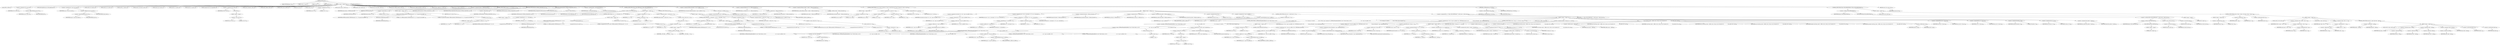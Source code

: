 digraph "gtTileContig" {  
"47212" [label = <(METHOD,gtTileContig)<SUB>711</SUB>> ]
"47213" [label = <(PARAM,TIFFRGBAImage *img)<SUB>711</SUB>> ]
"47214" [label = <(PARAM,uint32_t *raster)<SUB>711</SUB>> ]
"47215" [label = <(PARAM,uint32_t w)<SUB>711</SUB>> ]
"47216" [label = <(PARAM,uint32_t h)<SUB>712</SUB>> ]
"47217" [label = <(BLOCK,&lt;empty&gt;,&lt;empty&gt;)<SUB>713</SUB>> ]
"47218" [label = <(LOCAL,TIFF* tif: TIFF)<SUB>714</SUB>> ]
"47219" [label = <(&lt;operator&gt;.assignment,*tif = img-&gt;tif)<SUB>714</SUB>> ]
"47220" [label = <(IDENTIFIER,tif,*tif = img-&gt;tif)<SUB>714</SUB>> ]
"47221" [label = <(&lt;operator&gt;.indirectFieldAccess,img-&gt;tif)<SUB>714</SUB>> ]
"47222" [label = <(IDENTIFIER,img,*tif = img-&gt;tif)<SUB>714</SUB>> ]
"47223" [label = <(FIELD_IDENTIFIER,tif,tif)<SUB>714</SUB>> ]
"47224" [label = <(LOCAL,tileContigRoutine put: tileContigRoutine)<SUB>715</SUB>> ]
"47225" [label = <(&lt;operator&gt;.assignment,put = img-&gt;put.contig)<SUB>715</SUB>> ]
"47226" [label = <(IDENTIFIER,put,put = img-&gt;put.contig)<SUB>715</SUB>> ]
"47227" [label = <(&lt;operator&gt;.fieldAccess,img-&gt;put.contig)<SUB>715</SUB>> ]
"47228" [label = <(&lt;operator&gt;.indirectFieldAccess,img-&gt;put)<SUB>715</SUB>> ]
"47229" [label = <(IDENTIFIER,img,put = img-&gt;put.contig)<SUB>715</SUB>> ]
"47230" [label = <(FIELD_IDENTIFIER,put,put)<SUB>715</SUB>> ]
"47231" [label = <(FIELD_IDENTIFIER,contig,contig)<SUB>715</SUB>> ]
"47232" [label = <(LOCAL,uint32_t col: uint32_t)<SUB>716</SUB>> ]
"47233" [label = <(LOCAL,uint32_t row: uint32_t)<SUB>716</SUB>> ]
"47234" [label = <(LOCAL,uint32_t y: uint32_t)<SUB>716</SUB>> ]
"47235" [label = <(LOCAL,uint32_t rowstoread: uint32_t)<SUB>716</SUB>> ]
"47236" [label = <(LOCAL,tmsize_t pos: tmsize_t)<SUB>717</SUB>> ]
"47237" [label = <(LOCAL,uint32_t tw: uint32_t)<SUB>718</SUB>> ]
"47238" [label = <(LOCAL,uint32_t th: uint32_t)<SUB>718</SUB>> ]
"47239" [label = <(LOCAL,unsigned char* buf: unsignedchar)<SUB>719</SUB>> ]
"47240" [label = <(&lt;operator&gt;.assignment,*buf = NULL)<SUB>719</SUB>> ]
"47241" [label = <(IDENTIFIER,buf,*buf = NULL)<SUB>719</SUB>> ]
"47242" [label = <(NULL,NULL)<SUB>719</SUB>> ]
"47243" [label = <(BLOCK,&lt;empty&gt;,&lt;empty&gt;)> ]
"47244" [label = <(&lt;operator&gt;.cast,(void *)0)<SUB>719</SUB>> ]
"47245" [label = <(UNKNOWN,void *,void *)<SUB>719</SUB>> ]
"47246" [label = <(LITERAL,0,(void *)0)<SUB>719</SUB>> ]
"47247" [label = <(LOCAL,int32_t fromskew: int32_t)<SUB>720</SUB>> ]
"47248" [label = <(LOCAL,int32_t toskew: int32_t)<SUB>720</SUB>> ]
"47249" [label = <(LOCAL,uint32_t nrow: uint32_t)<SUB>721</SUB>> ]
"47250" [label = <(LOCAL,int ret: int)<SUB>722</SUB>> ]
"47251" [label = <(LOCAL,int flip: int)<SUB>722</SUB>> ]
"47252" [label = <(&lt;operator&gt;.assignment,ret = 1)<SUB>722</SUB>> ]
"47253" [label = <(IDENTIFIER,ret,ret = 1)<SUB>722</SUB>> ]
"47254" [label = <(LITERAL,1,ret = 1)<SUB>722</SUB>> ]
"47255" [label = <(LOCAL,uint32_t this_tw: uint32_t)<SUB>723</SUB>> ]
"47256" [label = <(LOCAL,uint32_t tocol: uint32_t)<SUB>723</SUB>> ]
"47257" [label = <(LOCAL,int32_t this_toskew: int32_t)<SUB>724</SUB>> ]
"47258" [label = <(LOCAL,int32_t leftmost_toskew: int32_t)<SUB>724</SUB>> ]
"47259" [label = <(LOCAL,int32_t leftmost_fromskew: int32_t)<SUB>725</SUB>> ]
"47260" [label = <(LOCAL,uint32_t leftmost_tw: uint32_t)<SUB>726</SUB>> ]
"47261" [label = <(LOCAL,tmsize_t bufsize: tmsize_t)<SUB>727</SUB>> ]
"47262" [label = <(&lt;operator&gt;.assignment,bufsize = TIFFTileSize(tif))<SUB>729</SUB>> ]
"47263" [label = <(IDENTIFIER,bufsize,bufsize = TIFFTileSize(tif))<SUB>729</SUB>> ]
"47264" [label = <(TIFFTileSize,TIFFTileSize(tif))<SUB>729</SUB>> ]
"47265" [label = <(IDENTIFIER,tif,TIFFTileSize(tif))<SUB>729</SUB>> ]
"47266" [label = <(CONTROL_STRUCTURE,if (bufsize == 0),if (bufsize == 0))<SUB>730</SUB>> ]
"47267" [label = <(&lt;operator&gt;.equals,bufsize == 0)<SUB>730</SUB>> ]
"47268" [label = <(IDENTIFIER,bufsize,bufsize == 0)<SUB>730</SUB>> ]
"47269" [label = <(LITERAL,0,bufsize == 0)<SUB>730</SUB>> ]
"47270" [label = <(BLOCK,&lt;empty&gt;,&lt;empty&gt;)<SUB>731</SUB>> ]
"47271" [label = <(TIFFErrorExtR,TIFFErrorExtR(tif, TIFFFileName(tif), &quot;%s&quot;, &quot;No space for tile buffer&quot;))<SUB>732</SUB>> ]
"47272" [label = <(IDENTIFIER,tif,TIFFErrorExtR(tif, TIFFFileName(tif), &quot;%s&quot;, &quot;No space for tile buffer&quot;))<SUB>732</SUB>> ]
"47273" [label = <(TIFFFileName,TIFFFileName(tif))<SUB>732</SUB>> ]
"47274" [label = <(IDENTIFIER,tif,TIFFFileName(tif))<SUB>732</SUB>> ]
"47275" [label = <(LITERAL,&quot;%s&quot;,TIFFErrorExtR(tif, TIFFFileName(tif), &quot;%s&quot;, &quot;No space for tile buffer&quot;))<SUB>732</SUB>> ]
"47276" [label = <(LITERAL,&quot;No space for tile buffer&quot;,TIFFErrorExtR(tif, TIFFFileName(tif), &quot;%s&quot;, &quot;No space for tile buffer&quot;))<SUB>732</SUB>> ]
"47277" [label = <(RETURN,return (0);,return (0);)<SUB>733</SUB>> ]
"47278" [label = <(LITERAL,0,return (0);)<SUB>733</SUB>> ]
"47279" [label = <(TIFFGetField,TIFFGetField(tif, TIFFTAG_TILEWIDTH, &amp;tw))<SUB>736</SUB>> ]
"47280" [label = <(IDENTIFIER,tif,TIFFGetField(tif, TIFFTAG_TILEWIDTH, &amp;tw))<SUB>736</SUB>> ]
"47281" [label = <(IDENTIFIER,TIFFTAG_TILEWIDTH,TIFFGetField(tif, TIFFTAG_TILEWIDTH, &amp;tw))<SUB>736</SUB>> ]
"47282" [label = <(&lt;operator&gt;.addressOf,&amp;tw)<SUB>736</SUB>> ]
"47283" [label = <(IDENTIFIER,tw,TIFFGetField(tif, TIFFTAG_TILEWIDTH, &amp;tw))<SUB>736</SUB>> ]
"47284" [label = <(TIFFGetField,TIFFGetField(tif, TIFFTAG_TILELENGTH, &amp;th))<SUB>737</SUB>> ]
"47285" [label = <(IDENTIFIER,tif,TIFFGetField(tif, TIFFTAG_TILELENGTH, &amp;th))<SUB>737</SUB>> ]
"47286" [label = <(IDENTIFIER,TIFFTAG_TILELENGTH,TIFFGetField(tif, TIFFTAG_TILELENGTH, &amp;th))<SUB>737</SUB>> ]
"47287" [label = <(&lt;operator&gt;.addressOf,&amp;th)<SUB>737</SUB>> ]
"47288" [label = <(IDENTIFIER,th,TIFFGetField(tif, TIFFTAG_TILELENGTH, &amp;th))<SUB>737</SUB>> ]
"47289" [label = <(&lt;operator&gt;.assignment,flip = setorientation(img))<SUB>739</SUB>> ]
"47290" [label = <(IDENTIFIER,flip,flip = setorientation(img))<SUB>739</SUB>> ]
"47291" [label = <(setorientation,setorientation(img))<SUB>739</SUB>> ]
"47292" [label = <(IDENTIFIER,img,setorientation(img))<SUB>739</SUB>> ]
"47293" [label = <(CONTROL_STRUCTURE,if (flip &amp; FLIP_VERTICALLY),if (flip &amp; FLIP_VERTICALLY))<SUB>740</SUB>> ]
"47294" [label = <(&lt;operator&gt;.and,flip &amp; FLIP_VERTICALLY)<SUB>740</SUB>> ]
"47295" [label = <(IDENTIFIER,flip,flip &amp; FLIP_VERTICALLY)<SUB>740</SUB>> ]
"47296" [label = <(FLIP_VERTICALLY,FLIP_VERTICALLY)<SUB>740</SUB>> ]
"47297" [label = <(BLOCK,&lt;empty&gt;,&lt;empty&gt;)> ]
"47298" [label = <(LITERAL,0x01,&lt;empty&gt;)<SUB>740</SUB>> ]
"47299" [label = <(BLOCK,&lt;empty&gt;,&lt;empty&gt;)<SUB>741</SUB>> ]
"47300" [label = <(CONTROL_STRUCTURE,if ((tw + w) &gt; INT_MAX),if ((tw + w) &gt; INT_MAX))<SUB>742</SUB>> ]
"47301" [label = <(&lt;operator&gt;.greaterThan,(tw + w) &gt; INT_MAX)<SUB>742</SUB>> ]
"47302" [label = <(&lt;operator&gt;.addition,tw + w)<SUB>742</SUB>> ]
"47303" [label = <(IDENTIFIER,tw,tw + w)<SUB>742</SUB>> ]
"47304" [label = <(IDENTIFIER,w,tw + w)<SUB>742</SUB>> ]
"47305" [label = <(IDENTIFIER,__INT_MAX__,(tw + w) &gt; INT_MAX)<SUB>742</SUB>> ]
"47306" [label = <(BLOCK,&lt;empty&gt;,&lt;empty&gt;)<SUB>743</SUB>> ]
"47307" [label = <(TIFFErrorExtR,TIFFErrorExtR(tif, TIFFFileName(tif), &quot;%s&quot;,\012                          &quot;unsupported tile size (too wide)&quot;))<SUB>744</SUB>> ]
"47308" [label = <(IDENTIFIER,tif,TIFFErrorExtR(tif, TIFFFileName(tif), &quot;%s&quot;,\012                          &quot;unsupported tile size (too wide)&quot;))<SUB>744</SUB>> ]
"47309" [label = <(TIFFFileName,TIFFFileName(tif))<SUB>744</SUB>> ]
"47310" [label = <(IDENTIFIER,tif,TIFFFileName(tif))<SUB>744</SUB>> ]
"47311" [label = <(LITERAL,&quot;%s&quot;,TIFFErrorExtR(tif, TIFFFileName(tif), &quot;%s&quot;,\012                          &quot;unsupported tile size (too wide)&quot;))<SUB>744</SUB>> ]
"47312" [label = <(LITERAL,&quot;unsupported tile size (too wide)&quot;,TIFFErrorExtR(tif, TIFFFileName(tif), &quot;%s&quot;,\012                          &quot;unsupported tile size (too wide)&quot;))<SUB>745</SUB>> ]
"47313" [label = <(RETURN,return (0);,return (0);)<SUB>746</SUB>> ]
"47314" [label = <(LITERAL,0,return (0);)<SUB>746</SUB>> ]
"47315" [label = <(&lt;operator&gt;.assignment,y = h - 1)<SUB>748</SUB>> ]
"47316" [label = <(IDENTIFIER,y,y = h - 1)<SUB>748</SUB>> ]
"47317" [label = <(&lt;operator&gt;.subtraction,h - 1)<SUB>748</SUB>> ]
"47318" [label = <(IDENTIFIER,h,h - 1)<SUB>748</SUB>> ]
"47319" [label = <(LITERAL,1,h - 1)<SUB>748</SUB>> ]
"47320" [label = <(&lt;operator&gt;.assignment,toskew = -(int32_t)(tw + w))<SUB>749</SUB>> ]
"47321" [label = <(IDENTIFIER,toskew,toskew = -(int32_t)(tw + w))<SUB>749</SUB>> ]
"47322" [label = <(&lt;operator&gt;.minus,-(int32_t)(tw + w))<SUB>749</SUB>> ]
"47323" [label = <(int32_t,(int32_t)(tw + w))<SUB>749</SUB>> ]
"47324" [label = <(&lt;operator&gt;.addition,tw + w)<SUB>749</SUB>> ]
"47325" [label = <(IDENTIFIER,tw,tw + w)<SUB>749</SUB>> ]
"47326" [label = <(IDENTIFIER,w,tw + w)<SUB>749</SUB>> ]
"47327" [label = <(CONTROL_STRUCTURE,else,else)<SUB>752</SUB>> ]
"47328" [label = <(BLOCK,&lt;empty&gt;,&lt;empty&gt;)<SUB>752</SUB>> ]
"47329" [label = <(CONTROL_STRUCTURE,if (tw &gt; (INT_MAX + w)),if (tw &gt; (INT_MAX + w)))<SUB>753</SUB>> ]
"47330" [label = <(&lt;operator&gt;.greaterThan,tw &gt; (INT_MAX + w))<SUB>753</SUB>> ]
"47331" [label = <(IDENTIFIER,tw,tw &gt; (INT_MAX + w))<SUB>753</SUB>> ]
"47332" [label = <(INT_MAX,INT_MAX + w)<SUB>753</SUB>> ]
"47333" [label = <(BLOCK,&lt;empty&gt;,&lt;empty&gt;)> ]
"47334" [label = <(&lt;operator&gt;.addition,__INT_MAX__ + w)<SUB>753</SUB>> ]
"47335" [label = <(IDENTIFIER,__INT_MAX__,__INT_MAX__ + w)<SUB>753</SUB>> ]
"47336" [label = <(IDENTIFIER,w,__INT_MAX__ + w)<SUB>753</SUB>> ]
"47337" [label = <(BLOCK,&lt;empty&gt;,&lt;empty&gt;)<SUB>754</SUB>> ]
"47338" [label = <(TIFFErrorExtR,TIFFErrorExtR(tif, TIFFFileName(tif), &quot;%s&quot;,\012                          &quot;unsupported tile size (too wide)&quot;))<SUB>755</SUB>> ]
"47339" [label = <(IDENTIFIER,tif,TIFFErrorExtR(tif, TIFFFileName(tif), &quot;%s&quot;,\012                          &quot;unsupported tile size (too wide)&quot;))<SUB>755</SUB>> ]
"47340" [label = <(TIFFFileName,TIFFFileName(tif))<SUB>755</SUB>> ]
"47341" [label = <(IDENTIFIER,tif,TIFFFileName(tif))<SUB>755</SUB>> ]
"47342" [label = <(LITERAL,&quot;%s&quot;,TIFFErrorExtR(tif, TIFFFileName(tif), &quot;%s&quot;,\012                          &quot;unsupported tile size (too wide)&quot;))<SUB>755</SUB>> ]
"47343" [label = <(LITERAL,&quot;unsupported tile size (too wide)&quot;,TIFFErrorExtR(tif, TIFFFileName(tif), &quot;%s&quot;,\012                          &quot;unsupported tile size (too wide)&quot;))<SUB>756</SUB>> ]
"47344" [label = <(RETURN,return (0);,return (0);)<SUB>757</SUB>> ]
"47345" [label = <(LITERAL,0,return (0);)<SUB>757</SUB>> ]
"47346" [label = <(&lt;operator&gt;.assignment,y = 0)<SUB>759</SUB>> ]
"47347" [label = <(IDENTIFIER,y,y = 0)<SUB>759</SUB>> ]
"47348" [label = <(LITERAL,0,y = 0)<SUB>759</SUB>> ]
"47349" [label = <(&lt;operator&gt;.assignment,toskew = -(int32_t)(tw - w))<SUB>760</SUB>> ]
"47350" [label = <(IDENTIFIER,toskew,toskew = -(int32_t)(tw - w))<SUB>760</SUB>> ]
"47351" [label = <(&lt;operator&gt;.minus,-(int32_t)(tw - w))<SUB>760</SUB>> ]
"47352" [label = <(int32_t,(int32_t)(tw - w))<SUB>760</SUB>> ]
"47353" [label = <(&lt;operator&gt;.subtraction,tw - w)<SUB>760</SUB>> ]
"47354" [label = <(IDENTIFIER,tw,tw - w)<SUB>760</SUB>> ]
"47355" [label = <(IDENTIFIER,w,tw - w)<SUB>760</SUB>> ]
"47356" [label = <(&lt;operator&gt;.assignment,leftmost_fromskew = img-&gt;col_offset % tw)<SUB>766</SUB>> ]
"47357" [label = <(IDENTIFIER,leftmost_fromskew,leftmost_fromskew = img-&gt;col_offset % tw)<SUB>766</SUB>> ]
"47358" [label = <(&lt;operator&gt;.modulo,img-&gt;col_offset % tw)<SUB>766</SUB>> ]
"47359" [label = <(&lt;operator&gt;.indirectFieldAccess,img-&gt;col_offset)<SUB>766</SUB>> ]
"47360" [label = <(IDENTIFIER,img,img-&gt;col_offset % tw)<SUB>766</SUB>> ]
"47361" [label = <(FIELD_IDENTIFIER,col_offset,col_offset)<SUB>766</SUB>> ]
"47362" [label = <(IDENTIFIER,tw,img-&gt;col_offset % tw)<SUB>766</SUB>> ]
"47363" [label = <(&lt;operator&gt;.assignment,leftmost_tw = tw - leftmost_fromskew)<SUB>767</SUB>> ]
"47364" [label = <(IDENTIFIER,leftmost_tw,leftmost_tw = tw - leftmost_fromskew)<SUB>767</SUB>> ]
"47365" [label = <(&lt;operator&gt;.subtraction,tw - leftmost_fromskew)<SUB>767</SUB>> ]
"47366" [label = <(IDENTIFIER,tw,tw - leftmost_fromskew)<SUB>767</SUB>> ]
"47367" [label = <(IDENTIFIER,leftmost_fromskew,tw - leftmost_fromskew)<SUB>767</SUB>> ]
"47368" [label = <(&lt;operator&gt;.assignment,leftmost_toskew = toskew + leftmost_fromskew)<SUB>768</SUB>> ]
"47369" [label = <(IDENTIFIER,leftmost_toskew,leftmost_toskew = toskew + leftmost_fromskew)<SUB>768</SUB>> ]
"47370" [label = <(&lt;operator&gt;.addition,toskew + leftmost_fromskew)<SUB>768</SUB>> ]
"47371" [label = <(IDENTIFIER,toskew,toskew + leftmost_fromskew)<SUB>768</SUB>> ]
"47372" [label = <(IDENTIFIER,leftmost_fromskew,toskew + leftmost_fromskew)<SUB>768</SUB>> ]
"47373" [label = <(CONTROL_STRUCTURE,for (row = 0;ret != 0 &amp;&amp; row &lt; h;row += nrow),for (row = 0;ret != 0 &amp;&amp; row &lt; h;row += nrow))<SUB>769</SUB>> ]
"47374" [label = <(BLOCK,&lt;empty&gt;,&lt;empty&gt;)<SUB>769</SUB>> ]
"47375" [label = <(&lt;operator&gt;.assignment,row = 0)<SUB>769</SUB>> ]
"47376" [label = <(IDENTIFIER,row,row = 0)<SUB>769</SUB>> ]
"47377" [label = <(LITERAL,0,row = 0)<SUB>769</SUB>> ]
"47378" [label = <(&lt;operator&gt;.logicalAnd,ret != 0 &amp;&amp; row &lt; h)<SUB>769</SUB>> ]
"47379" [label = <(&lt;operator&gt;.notEquals,ret != 0)<SUB>769</SUB>> ]
"47380" [label = <(IDENTIFIER,ret,ret != 0)<SUB>769</SUB>> ]
"47381" [label = <(LITERAL,0,ret != 0)<SUB>769</SUB>> ]
"47382" [label = <(&lt;operator&gt;.lessThan,row &lt; h)<SUB>769</SUB>> ]
"47383" [label = <(IDENTIFIER,row,row &lt; h)<SUB>769</SUB>> ]
"47384" [label = <(IDENTIFIER,h,row &lt; h)<SUB>769</SUB>> ]
"47385" [label = <(&lt;operator&gt;.assignmentPlus,row += nrow)<SUB>769</SUB>> ]
"47386" [label = <(IDENTIFIER,row,row += nrow)<SUB>769</SUB>> ]
"47387" [label = <(IDENTIFIER,nrow,row += nrow)<SUB>769</SUB>> ]
"47388" [label = <(BLOCK,&lt;empty&gt;,&lt;empty&gt;)<SUB>770</SUB>> ]
"47389" [label = <(&lt;operator&gt;.assignment,rowstoread = th - (row + img-&gt;row_offset) % th)<SUB>771</SUB>> ]
"47390" [label = <(IDENTIFIER,rowstoread,rowstoread = th - (row + img-&gt;row_offset) % th)<SUB>771</SUB>> ]
"47391" [label = <(&lt;operator&gt;.subtraction,th - (row + img-&gt;row_offset) % th)<SUB>771</SUB>> ]
"47392" [label = <(IDENTIFIER,th,th - (row + img-&gt;row_offset) % th)<SUB>771</SUB>> ]
"47393" [label = <(&lt;operator&gt;.modulo,(row + img-&gt;row_offset) % th)<SUB>771</SUB>> ]
"47394" [label = <(&lt;operator&gt;.addition,row + img-&gt;row_offset)<SUB>771</SUB>> ]
"47395" [label = <(IDENTIFIER,row,row + img-&gt;row_offset)<SUB>771</SUB>> ]
"47396" [label = <(&lt;operator&gt;.indirectFieldAccess,img-&gt;row_offset)<SUB>771</SUB>> ]
"47397" [label = <(IDENTIFIER,img,row + img-&gt;row_offset)<SUB>771</SUB>> ]
"47398" [label = <(FIELD_IDENTIFIER,row_offset,row_offset)<SUB>771</SUB>> ]
"47399" [label = <(IDENTIFIER,th,(row + img-&gt;row_offset) % th)<SUB>771</SUB>> ]
"47400" [label = <(&lt;operator&gt;.assignment,nrow = (row + rowstoread &gt; h ? h - row : rowstoread))<SUB>772</SUB>> ]
"47401" [label = <(IDENTIFIER,nrow,nrow = (row + rowstoread &gt; h ? h - row : rowstoread))<SUB>772</SUB>> ]
"47402" [label = <(&lt;operator&gt;.conditional,row + rowstoread &gt; h ? h - row : rowstoread)<SUB>772</SUB>> ]
"47403" [label = <(&lt;operator&gt;.greaterThan,row + rowstoread &gt; h)<SUB>772</SUB>> ]
"47404" [label = <(&lt;operator&gt;.addition,row + rowstoread)<SUB>772</SUB>> ]
"47405" [label = <(IDENTIFIER,row,row + rowstoread)<SUB>772</SUB>> ]
"47406" [label = <(IDENTIFIER,rowstoread,row + rowstoread)<SUB>772</SUB>> ]
"47407" [label = <(IDENTIFIER,h,row + rowstoread &gt; h)<SUB>772</SUB>> ]
"47408" [label = <(&lt;operator&gt;.subtraction,h - row)<SUB>772</SUB>> ]
"47409" [label = <(IDENTIFIER,h,h - row)<SUB>772</SUB>> ]
"47410" [label = <(IDENTIFIER,row,h - row)<SUB>772</SUB>> ]
"47411" [label = <(IDENTIFIER,rowstoread,row + rowstoread &gt; h ? h - row : rowstoread)<SUB>772</SUB>> ]
"47412" [label = <(&lt;operator&gt;.assignment,fromskew = leftmost_fromskew)<SUB>773</SUB>> ]
"47413" [label = <(IDENTIFIER,fromskew,fromskew = leftmost_fromskew)<SUB>773</SUB>> ]
"47414" [label = <(IDENTIFIER,leftmost_fromskew,fromskew = leftmost_fromskew)<SUB>773</SUB>> ]
"47415" [label = <(&lt;operator&gt;.assignment,this_tw = leftmost_tw)<SUB>774</SUB>> ]
"47416" [label = <(IDENTIFIER,this_tw,this_tw = leftmost_tw)<SUB>774</SUB>> ]
"47417" [label = <(IDENTIFIER,leftmost_tw,this_tw = leftmost_tw)<SUB>774</SUB>> ]
"47418" [label = <(&lt;operator&gt;.assignment,this_toskew = leftmost_toskew)<SUB>775</SUB>> ]
"47419" [label = <(IDENTIFIER,this_toskew,this_toskew = leftmost_toskew)<SUB>775</SUB>> ]
"47420" [label = <(IDENTIFIER,leftmost_toskew,this_toskew = leftmost_toskew)<SUB>775</SUB>> ]
"47421" [label = <(&lt;operator&gt;.assignment,tocol = 0)<SUB>776</SUB>> ]
"47422" [label = <(IDENTIFIER,tocol,tocol = 0)<SUB>776</SUB>> ]
"47423" [label = <(LITERAL,0,tocol = 0)<SUB>776</SUB>> ]
"47424" [label = <(&lt;operator&gt;.assignment,col = img-&gt;col_offset)<SUB>777</SUB>> ]
"47425" [label = <(IDENTIFIER,col,col = img-&gt;col_offset)<SUB>777</SUB>> ]
"47426" [label = <(&lt;operator&gt;.indirectFieldAccess,img-&gt;col_offset)<SUB>777</SUB>> ]
"47427" [label = <(IDENTIFIER,img,col = img-&gt;col_offset)<SUB>777</SUB>> ]
"47428" [label = <(FIELD_IDENTIFIER,col_offset,col_offset)<SUB>777</SUB>> ]
"47429" [label = <(CONTROL_STRUCTURE,while (tocol &lt; w),while (tocol &lt; w))<SUB>778</SUB>> ]
"47430" [label = <(&lt;operator&gt;.lessThan,tocol &lt; w)<SUB>778</SUB>> ]
"47431" [label = <(IDENTIFIER,tocol,tocol &lt; w)<SUB>778</SUB>> ]
"47432" [label = <(IDENTIFIER,w,tocol &lt; w)<SUB>778</SUB>> ]
"47433" [label = <(BLOCK,&lt;empty&gt;,&lt;empty&gt;)<SUB>779</SUB>> ]
"47434" [label = <(CONTROL_STRUCTURE,if (_TIFFReadTileAndAllocBuffer(tif, (void **)&amp;buf, bufsize, col,\012                                            row + img-&gt;row_offset, 0,\012                                            0) == (tmsize_t)(-1) &amp;&amp;\012                (buf == NULL || img-&gt;stoponerr)),if (_TIFFReadTileAndAllocBuffer(tif, (void **)&amp;buf, bufsize, col,\012                                            row + img-&gt;row_offset, 0,\012                                            0) == (tmsize_t)(-1) &amp;&amp;\012                (buf == NULL || img-&gt;stoponerr)))<SUB>780</SUB>> ]
"47435" [label = <(&lt;operator&gt;.logicalAnd,_TIFFReadTileAndAllocBuffer(tif, (void **)&amp;buf, bufsize, col,\012                                            row + img-&gt;row_offset, 0,\012                                            0) == (tmsize_t)(-1) &amp;&amp;\012                (buf == NULL || img-&gt;stoponerr))<SUB>780</SUB>> ]
"47436" [label = <(&lt;operator&gt;.equals,_TIFFReadTileAndAllocBuffer(tif, (void **)&amp;buf, bufsize, col,\012                                            row + img-&gt;row_offset, 0,\012                                            0) == (tmsize_t)(-1))<SUB>780</SUB>> ]
"47437" [label = <(_TIFFReadTileAndAllocBuffer,_TIFFReadTileAndAllocBuffer(tif, (void **)&amp;buf, bufsize, col,\012                                            row + img-&gt;row_offset, 0,\012                                            0))<SUB>780</SUB>> ]
"47438" [label = <(IDENTIFIER,tif,_TIFFReadTileAndAllocBuffer(tif, (void **)&amp;buf, bufsize, col,\012                                            row + img-&gt;row_offset, 0,\012                                            0))<SUB>780</SUB>> ]
"47439" [label = <(&lt;operator&gt;.cast,(void **)&amp;buf)<SUB>780</SUB>> ]
"47440" [label = <(UNKNOWN,void **,void **)<SUB>780</SUB>> ]
"47441" [label = <(&lt;operator&gt;.addressOf,&amp;buf)<SUB>780</SUB>> ]
"47442" [label = <(IDENTIFIER,buf,(void **)&amp;buf)<SUB>780</SUB>> ]
"47443" [label = <(IDENTIFIER,bufsize,_TIFFReadTileAndAllocBuffer(tif, (void **)&amp;buf, bufsize, col,\012                                            row + img-&gt;row_offset, 0,\012                                            0))<SUB>780</SUB>> ]
"47444" [label = <(IDENTIFIER,col,_TIFFReadTileAndAllocBuffer(tif, (void **)&amp;buf, bufsize, col,\012                                            row + img-&gt;row_offset, 0,\012                                            0))<SUB>780</SUB>> ]
"47445" [label = <(&lt;operator&gt;.addition,row + img-&gt;row_offset)<SUB>781</SUB>> ]
"47446" [label = <(IDENTIFIER,row,row + img-&gt;row_offset)<SUB>781</SUB>> ]
"47447" [label = <(&lt;operator&gt;.indirectFieldAccess,img-&gt;row_offset)<SUB>781</SUB>> ]
"47448" [label = <(IDENTIFIER,img,row + img-&gt;row_offset)<SUB>781</SUB>> ]
"47449" [label = <(FIELD_IDENTIFIER,row_offset,row_offset)<SUB>781</SUB>> ]
"47450" [label = <(LITERAL,0,_TIFFReadTileAndAllocBuffer(tif, (void **)&amp;buf, bufsize, col,\012                                            row + img-&gt;row_offset, 0,\012                                            0))<SUB>781</SUB>> ]
"47451" [label = <(LITERAL,0,_TIFFReadTileAndAllocBuffer(tif, (void **)&amp;buf, bufsize, col,\012                                            row + img-&gt;row_offset, 0,\012                                            0))<SUB>782</SUB>> ]
"47452" [label = <(tmsize_t,(tmsize_t)(-1))<SUB>782</SUB>> ]
"47453" [label = <(&lt;operator&gt;.minus,-1)<SUB>782</SUB>> ]
"47454" [label = <(LITERAL,1,-1)<SUB>782</SUB>> ]
"47455" [label = <(&lt;operator&gt;.logicalOr,buf == NULL || img-&gt;stoponerr)<SUB>783</SUB>> ]
"47456" [label = <(&lt;operator&gt;.equals,buf == NULL)<SUB>783</SUB>> ]
"47457" [label = <(IDENTIFIER,buf,buf == NULL)<SUB>783</SUB>> ]
"47458" [label = <(NULL,NULL)<SUB>783</SUB>> ]
"47459" [label = <(BLOCK,&lt;empty&gt;,&lt;empty&gt;)> ]
"47460" [label = <(&lt;operator&gt;.cast,(void *)0)<SUB>783</SUB>> ]
"47461" [label = <(UNKNOWN,void *,void *)<SUB>783</SUB>> ]
"47462" [label = <(LITERAL,0,(void *)0)<SUB>783</SUB>> ]
"47463" [label = <(&lt;operator&gt;.indirectFieldAccess,img-&gt;stoponerr)<SUB>783</SUB>> ]
"47464" [label = <(IDENTIFIER,img,buf == NULL || img-&gt;stoponerr)<SUB>783</SUB>> ]
"47465" [label = <(FIELD_IDENTIFIER,stoponerr,stoponerr)<SUB>783</SUB>> ]
"47466" [label = <(BLOCK,&lt;empty&gt;,&lt;empty&gt;)<SUB>784</SUB>> ]
"47467" [label = <(&lt;operator&gt;.assignment,ret = 0)<SUB>785</SUB>> ]
"47468" [label = <(IDENTIFIER,ret,ret = 0)<SUB>785</SUB>> ]
"47469" [label = <(LITERAL,0,ret = 0)<SUB>785</SUB>> ]
"47470" [label = <(CONTROL_STRUCTURE,break;,break;)<SUB>786</SUB>> ]
"47471" [label = <(&lt;operator&gt;.assignment,pos = ((row + img-&gt;row_offset) % th) * TIFFTileRowSize(tif) +\012                  ((tmsize_t)fromskew * img-&gt;samplesperpixel))<SUB>788</SUB>> ]
"47472" [label = <(IDENTIFIER,pos,pos = ((row + img-&gt;row_offset) % th) * TIFFTileRowSize(tif) +\012                  ((tmsize_t)fromskew * img-&gt;samplesperpixel))<SUB>788</SUB>> ]
"47473" [label = <(&lt;operator&gt;.addition,((row + img-&gt;row_offset) % th) * TIFFTileRowSize(tif) +\012                  ((tmsize_t)fromskew * img-&gt;samplesperpixel))<SUB>788</SUB>> ]
"47474" [label = <(&lt;operator&gt;.multiplication,((row + img-&gt;row_offset) % th) * TIFFTileRowSize(tif))<SUB>788</SUB>> ]
"47475" [label = <(&lt;operator&gt;.modulo,(row + img-&gt;row_offset) % th)<SUB>788</SUB>> ]
"47476" [label = <(&lt;operator&gt;.addition,row + img-&gt;row_offset)<SUB>788</SUB>> ]
"47477" [label = <(IDENTIFIER,row,row + img-&gt;row_offset)<SUB>788</SUB>> ]
"47478" [label = <(&lt;operator&gt;.indirectFieldAccess,img-&gt;row_offset)<SUB>788</SUB>> ]
"47479" [label = <(IDENTIFIER,img,row + img-&gt;row_offset)<SUB>788</SUB>> ]
"47480" [label = <(FIELD_IDENTIFIER,row_offset,row_offset)<SUB>788</SUB>> ]
"47481" [label = <(IDENTIFIER,th,(row + img-&gt;row_offset) % th)<SUB>788</SUB>> ]
"47482" [label = <(TIFFTileRowSize,TIFFTileRowSize(tif))<SUB>788</SUB>> ]
"47483" [label = <(IDENTIFIER,tif,TIFFTileRowSize(tif))<SUB>788</SUB>> ]
"47484" [label = <(&lt;operator&gt;.multiplication,(tmsize_t)fromskew * img-&gt;samplesperpixel)<SUB>789</SUB>> ]
"47485" [label = <(&lt;operator&gt;.cast,(tmsize_t)fromskew)<SUB>789</SUB>> ]
"47486" [label = <(UNKNOWN,tmsize_t,tmsize_t)<SUB>789</SUB>> ]
"47487" [label = <(IDENTIFIER,fromskew,(tmsize_t)fromskew)<SUB>789</SUB>> ]
"47488" [label = <(&lt;operator&gt;.indirectFieldAccess,img-&gt;samplesperpixel)<SUB>789</SUB>> ]
"47489" [label = <(IDENTIFIER,img,(tmsize_t)fromskew * img-&gt;samplesperpixel)<SUB>789</SUB>> ]
"47490" [label = <(FIELD_IDENTIFIER,samplesperpixel,samplesperpixel)<SUB>789</SUB>> ]
"47491" [label = <(CONTROL_STRUCTURE,if (tocol + this_tw &gt; w),if (tocol + this_tw &gt; w))<SUB>790</SUB>> ]
"47492" [label = <(&lt;operator&gt;.greaterThan,tocol + this_tw &gt; w)<SUB>790</SUB>> ]
"47493" [label = <(&lt;operator&gt;.addition,tocol + this_tw)<SUB>790</SUB>> ]
"47494" [label = <(IDENTIFIER,tocol,tocol + this_tw)<SUB>790</SUB>> ]
"47495" [label = <(IDENTIFIER,this_tw,tocol + this_tw)<SUB>790</SUB>> ]
"47496" [label = <(IDENTIFIER,w,tocol + this_tw &gt; w)<SUB>790</SUB>> ]
"47497" [label = <(BLOCK,&lt;empty&gt;,&lt;empty&gt;)<SUB>791</SUB>> ]
"47498" [label = <(&lt;operator&gt;.assignment,fromskew = tw - (w - tocol))<SUB>795</SUB>> ]
"47499" [label = <(IDENTIFIER,fromskew,fromskew = tw - (w - tocol))<SUB>795</SUB>> ]
"47500" [label = <(&lt;operator&gt;.subtraction,tw - (w - tocol))<SUB>795</SUB>> ]
"47501" [label = <(IDENTIFIER,tw,tw - (w - tocol))<SUB>795</SUB>> ]
"47502" [label = <(&lt;operator&gt;.subtraction,w - tocol)<SUB>795</SUB>> ]
"47503" [label = <(IDENTIFIER,w,w - tocol)<SUB>795</SUB>> ]
"47504" [label = <(IDENTIFIER,tocol,w - tocol)<SUB>795</SUB>> ]
"47505" [label = <(&lt;operator&gt;.assignment,this_tw = tw - fromskew)<SUB>796</SUB>> ]
"47506" [label = <(IDENTIFIER,this_tw,this_tw = tw - fromskew)<SUB>796</SUB>> ]
"47507" [label = <(&lt;operator&gt;.subtraction,tw - fromskew)<SUB>796</SUB>> ]
"47508" [label = <(IDENTIFIER,tw,tw - fromskew)<SUB>796</SUB>> ]
"47509" [label = <(IDENTIFIER,fromskew,tw - fromskew)<SUB>796</SUB>> ]
"47510" [label = <(&lt;operator&gt;.assignment,this_toskew = toskew + fromskew)<SUB>797</SUB>> ]
"47511" [label = <(IDENTIFIER,this_toskew,this_toskew = toskew + fromskew)<SUB>797</SUB>> ]
"47512" [label = <(&lt;operator&gt;.addition,toskew + fromskew)<SUB>797</SUB>> ]
"47513" [label = <(IDENTIFIER,toskew,toskew + fromskew)<SUB>797</SUB>> ]
"47514" [label = <(IDENTIFIER,fromskew,toskew + fromskew)<SUB>797</SUB>> ]
"47515" [label = <(LOCAL,tmsize_t roffset: tmsize_t)<SUB>799</SUB>> ]
"47516" [label = <(&lt;operator&gt;.assignment,roffset = (tmsize_t)y * w + tocol)<SUB>799</SUB>> ]
"47517" [label = <(IDENTIFIER,roffset,roffset = (tmsize_t)y * w + tocol)<SUB>799</SUB>> ]
"47518" [label = <(&lt;operator&gt;.addition,(tmsize_t)y * w + tocol)<SUB>799</SUB>> ]
"47519" [label = <(&lt;operator&gt;.multiplication,(tmsize_t)y * w)<SUB>799</SUB>> ]
"47520" [label = <(&lt;operator&gt;.cast,(tmsize_t)y)<SUB>799</SUB>> ]
"47521" [label = <(UNKNOWN,tmsize_t,tmsize_t)<SUB>799</SUB>> ]
"47522" [label = <(IDENTIFIER,y,(tmsize_t)y)<SUB>799</SUB>> ]
"47523" [label = <(IDENTIFIER,w,(tmsize_t)y * w)<SUB>799</SUB>> ]
"47524" [label = <(IDENTIFIER,tocol,(tmsize_t)y * w + tocol)<SUB>799</SUB>> ]
"47525" [label = <(*put,(*put)(img, raster + roffset, tocol, y, this_tw, nrow, fromskew,\012                   this_toskew, buf + pos))<SUB>800</SUB>> ]
"47526" [label = <(&lt;operator&gt;.indirection,*put)<SUB>800</SUB>> ]
"47527" [label = <(IDENTIFIER,put,(*put)(img, raster + roffset, tocol, y, this_tw, nrow, fromskew,\012                   this_toskew, buf + pos))<SUB>800</SUB>> ]
"47528" [label = <(IDENTIFIER,img,(*put)(img, raster + roffset, tocol, y, this_tw, nrow, fromskew,\012                   this_toskew, buf + pos))<SUB>800</SUB>> ]
"47529" [label = <(&lt;operator&gt;.addition,raster + roffset)<SUB>800</SUB>> ]
"47530" [label = <(IDENTIFIER,raster,raster + roffset)<SUB>800</SUB>> ]
"47531" [label = <(IDENTIFIER,roffset,raster + roffset)<SUB>800</SUB>> ]
"47532" [label = <(IDENTIFIER,tocol,(*put)(img, raster + roffset, tocol, y, this_tw, nrow, fromskew,\012                   this_toskew, buf + pos))<SUB>800</SUB>> ]
"47533" [label = <(IDENTIFIER,y,(*put)(img, raster + roffset, tocol, y, this_tw, nrow, fromskew,\012                   this_toskew, buf + pos))<SUB>800</SUB>> ]
"47534" [label = <(IDENTIFIER,this_tw,(*put)(img, raster + roffset, tocol, y, this_tw, nrow, fromskew,\012                   this_toskew, buf + pos))<SUB>800</SUB>> ]
"47535" [label = <(IDENTIFIER,nrow,(*put)(img, raster + roffset, tocol, y, this_tw, nrow, fromskew,\012                   this_toskew, buf + pos))<SUB>800</SUB>> ]
"47536" [label = <(IDENTIFIER,fromskew,(*put)(img, raster + roffset, tocol, y, this_tw, nrow, fromskew,\012                   this_toskew, buf + pos))<SUB>800</SUB>> ]
"47537" [label = <(IDENTIFIER,this_toskew,(*put)(img, raster + roffset, tocol, y, this_tw, nrow, fromskew,\012                   this_toskew, buf + pos))<SUB>801</SUB>> ]
"47538" [label = <(&lt;operator&gt;.addition,buf + pos)<SUB>801</SUB>> ]
"47539" [label = <(IDENTIFIER,buf,buf + pos)<SUB>801</SUB>> ]
"47540" [label = <(IDENTIFIER,pos,buf + pos)<SUB>801</SUB>> ]
"47541" [label = <(&lt;operator&gt;.assignmentPlus,tocol += this_tw)<SUB>802</SUB>> ]
"47542" [label = <(IDENTIFIER,tocol,tocol += this_tw)<SUB>802</SUB>> ]
"47543" [label = <(IDENTIFIER,this_tw,tocol += this_tw)<SUB>802</SUB>> ]
"47544" [label = <(&lt;operator&gt;.assignmentPlus,col += this_tw)<SUB>803</SUB>> ]
"47545" [label = <(IDENTIFIER,col,col += this_tw)<SUB>803</SUB>> ]
"47546" [label = <(IDENTIFIER,this_tw,col += this_tw)<SUB>803</SUB>> ]
"47547" [label = <(&lt;operator&gt;.assignment,fromskew = 0)<SUB>808</SUB>> ]
"47548" [label = <(IDENTIFIER,fromskew,fromskew = 0)<SUB>808</SUB>> ]
"47549" [label = <(LITERAL,0,fromskew = 0)<SUB>808</SUB>> ]
"47550" [label = <(&lt;operator&gt;.assignment,this_tw = tw)<SUB>809</SUB>> ]
"47551" [label = <(IDENTIFIER,this_tw,this_tw = tw)<SUB>809</SUB>> ]
"47552" [label = <(IDENTIFIER,tw,this_tw = tw)<SUB>809</SUB>> ]
"47553" [label = <(&lt;operator&gt;.assignment,this_toskew = toskew)<SUB>810</SUB>> ]
"47554" [label = <(IDENTIFIER,this_toskew,this_toskew = toskew)<SUB>810</SUB>> ]
"47555" [label = <(IDENTIFIER,toskew,this_toskew = toskew)<SUB>810</SUB>> ]
"47556" [label = <(&lt;operator&gt;.assignmentPlus,y += ((flip &amp; FLIP_VERTICALLY) ? -(int32_t)nrow : (int32_t)nrow))<SUB>813</SUB>> ]
"47557" [label = <(IDENTIFIER,y,y += ((flip &amp; FLIP_VERTICALLY) ? -(int32_t)nrow : (int32_t)nrow))<SUB>813</SUB>> ]
"47558" [label = <(&lt;operator&gt;.conditional,(flip &amp; FLIP_VERTICALLY) ? -(int32_t)nrow : (int32_t)nrow)<SUB>813</SUB>> ]
"47559" [label = <(&lt;operator&gt;.and,flip &amp; FLIP_VERTICALLY)<SUB>813</SUB>> ]
"47560" [label = <(IDENTIFIER,flip,flip &amp; FLIP_VERTICALLY)<SUB>813</SUB>> ]
"47561" [label = <(FLIP_VERTICALLY,FLIP_VERTICALLY)<SUB>813</SUB>> ]
"47562" [label = <(BLOCK,&lt;empty&gt;,&lt;empty&gt;)> ]
"47563" [label = <(LITERAL,0x01,&lt;empty&gt;)<SUB>813</SUB>> ]
"47564" [label = <(&lt;operator&gt;.minus,-(int32_t)nrow)<SUB>813</SUB>> ]
"47565" [label = <(&lt;operator&gt;.cast,(int32_t)nrow)<SUB>813</SUB>> ]
"47566" [label = <(UNKNOWN,int32_t,int32_t)<SUB>813</SUB>> ]
"47567" [label = <(IDENTIFIER,nrow,(int32_t)nrow)<SUB>813</SUB>> ]
"47568" [label = <(&lt;operator&gt;.cast,(int32_t)nrow)<SUB>813</SUB>> ]
"47569" [label = <(UNKNOWN,int32_t,int32_t)<SUB>813</SUB>> ]
"47570" [label = <(IDENTIFIER,nrow,(int32_t)nrow)<SUB>813</SUB>> ]
"47571" [label = <(_TIFFfreeExt,_TIFFfreeExt(img-&gt;tif, buf))<SUB>815</SUB>> ]
"47572" [label = <(&lt;operator&gt;.indirectFieldAccess,img-&gt;tif)<SUB>815</SUB>> ]
"47573" [label = <(IDENTIFIER,img,_TIFFfreeExt(img-&gt;tif, buf))<SUB>815</SUB>> ]
"47574" [label = <(FIELD_IDENTIFIER,tif,tif)<SUB>815</SUB>> ]
"47575" [label = <(IDENTIFIER,buf,_TIFFfreeExt(img-&gt;tif, buf))<SUB>815</SUB>> ]
"47576" [label = <(CONTROL_STRUCTURE,if (flip &amp; FLIP_HORIZONTALLY),if (flip &amp; FLIP_HORIZONTALLY))<SUB>817</SUB>> ]
"47577" [label = <(&lt;operator&gt;.and,flip &amp; FLIP_HORIZONTALLY)<SUB>817</SUB>> ]
"47578" [label = <(IDENTIFIER,flip,flip &amp; FLIP_HORIZONTALLY)<SUB>817</SUB>> ]
"47579" [label = <(FLIP_HORIZONTALLY,FLIP_HORIZONTALLY)<SUB>817</SUB>> ]
"47580" [label = <(BLOCK,&lt;empty&gt;,&lt;empty&gt;)> ]
"47581" [label = <(LITERAL,0x02,&lt;empty&gt;)<SUB>817</SUB>> ]
"47582" [label = <(BLOCK,&lt;empty&gt;,&lt;empty&gt;)<SUB>818</SUB>> ]
"47583" [label = <(LOCAL,uint32_t line: uint32_t)<SUB>819</SUB>> ]
"47584" [label = <(CONTROL_STRUCTURE,for (line = 0;line &lt; h;line++),for (line = 0;line &lt; h;line++))<SUB>821</SUB>> ]
"47585" [label = <(BLOCK,&lt;empty&gt;,&lt;empty&gt;)<SUB>821</SUB>> ]
"47586" [label = <(&lt;operator&gt;.assignment,line = 0)<SUB>821</SUB>> ]
"47587" [label = <(IDENTIFIER,line,line = 0)<SUB>821</SUB>> ]
"47588" [label = <(LITERAL,0,line = 0)<SUB>821</SUB>> ]
"47589" [label = <(&lt;operator&gt;.lessThan,line &lt; h)<SUB>821</SUB>> ]
"47590" [label = <(IDENTIFIER,line,line &lt; h)<SUB>821</SUB>> ]
"47591" [label = <(IDENTIFIER,h,line &lt; h)<SUB>821</SUB>> ]
"47592" [label = <(&lt;operator&gt;.postIncrement,line++)<SUB>821</SUB>> ]
"47593" [label = <(IDENTIFIER,line,line++)<SUB>821</SUB>> ]
"47594" [label = <(BLOCK,&lt;empty&gt;,&lt;empty&gt;)<SUB>822</SUB>> ]
"47595" [label = <(LOCAL,uint32_t* left: uint32_t)<SUB>823</SUB>> ]
"47596" [label = <(&lt;operator&gt;.assignment,*left = raster + (line * w))<SUB>823</SUB>> ]
"47597" [label = <(IDENTIFIER,left,*left = raster + (line * w))<SUB>823</SUB>> ]
"47598" [label = <(&lt;operator&gt;.addition,raster + (line * w))<SUB>823</SUB>> ]
"47599" [label = <(IDENTIFIER,raster,raster + (line * w))<SUB>823</SUB>> ]
"47600" [label = <(&lt;operator&gt;.multiplication,line * w)<SUB>823</SUB>> ]
"47601" [label = <(IDENTIFIER,line,line * w)<SUB>823</SUB>> ]
"47602" [label = <(IDENTIFIER,w,line * w)<SUB>823</SUB>> ]
"47603" [label = <(LOCAL,uint32_t* right: uint32_t)<SUB>824</SUB>> ]
"47604" [label = <(&lt;operator&gt;.assignment,*right = left + w - 1)<SUB>824</SUB>> ]
"47605" [label = <(IDENTIFIER,right,*right = left + w - 1)<SUB>824</SUB>> ]
"47606" [label = <(&lt;operator&gt;.subtraction,left + w - 1)<SUB>824</SUB>> ]
"47607" [label = <(&lt;operator&gt;.addition,left + w)<SUB>824</SUB>> ]
"47608" [label = <(IDENTIFIER,left,left + w)<SUB>824</SUB>> ]
"47609" [label = <(IDENTIFIER,w,left + w)<SUB>824</SUB>> ]
"47610" [label = <(LITERAL,1,left + w - 1)<SUB>824</SUB>> ]
"47611" [label = <(CONTROL_STRUCTURE,while (left &lt; right),while (left &lt; right))<SUB>826</SUB>> ]
"47612" [label = <(&lt;operator&gt;.lessThan,left &lt; right)<SUB>826</SUB>> ]
"47613" [label = <(IDENTIFIER,left,left &lt; right)<SUB>826</SUB>> ]
"47614" [label = <(IDENTIFIER,right,left &lt; right)<SUB>826</SUB>> ]
"47615" [label = <(BLOCK,&lt;empty&gt;,&lt;empty&gt;)<SUB>827</SUB>> ]
"47616" [label = <(LOCAL,uint32_t temp: uint32_t)<SUB>828</SUB>> ]
"47617" [label = <(&lt;operator&gt;.assignment,temp = *left)<SUB>828</SUB>> ]
"47618" [label = <(IDENTIFIER,temp,temp = *left)<SUB>828</SUB>> ]
"47619" [label = <(&lt;operator&gt;.indirection,*left)<SUB>828</SUB>> ]
"47620" [label = <(IDENTIFIER,left,temp = *left)<SUB>828</SUB>> ]
"47621" [label = <(&lt;operator&gt;.assignment,*left = *right)<SUB>829</SUB>> ]
"47622" [label = <(&lt;operator&gt;.indirection,*left)<SUB>829</SUB>> ]
"47623" [label = <(IDENTIFIER,left,*left = *right)<SUB>829</SUB>> ]
"47624" [label = <(&lt;operator&gt;.indirection,*right)<SUB>829</SUB>> ]
"47625" [label = <(IDENTIFIER,right,*left = *right)<SUB>829</SUB>> ]
"47626" [label = <(&lt;operator&gt;.assignment,*right = temp)<SUB>830</SUB>> ]
"47627" [label = <(&lt;operator&gt;.indirection,*right)<SUB>830</SUB>> ]
"47628" [label = <(IDENTIFIER,right,*right = temp)<SUB>830</SUB>> ]
"47629" [label = <(IDENTIFIER,temp,*right = temp)<SUB>830</SUB>> ]
"47630" [label = <(&lt;operator&gt;.postIncrement,left++)<SUB>831</SUB>> ]
"47631" [label = <(IDENTIFIER,left,left++)<SUB>831</SUB>> ]
"47632" [label = <(&lt;operator&gt;.postDecrement,right--)<SUB>832</SUB>> ]
"47633" [label = <(IDENTIFIER,right,right--)<SUB>832</SUB>> ]
"47634" [label = <(RETURN,return (ret);,return (ret);)<SUB>837</SUB>> ]
"47635" [label = <(IDENTIFIER,ret,return (ret);)<SUB>837</SUB>> ]
"47636" [label = <(METHOD_RETURN,int)<SUB>711</SUB>> ]
  "47212" -> "47213" 
  "47212" -> "47214" 
  "47212" -> "47215" 
  "47212" -> "47216" 
  "47212" -> "47217" 
  "47212" -> "47636" 
  "47217" -> "47218" 
  "47217" -> "47219" 
  "47217" -> "47224" 
  "47217" -> "47225" 
  "47217" -> "47232" 
  "47217" -> "47233" 
  "47217" -> "47234" 
  "47217" -> "47235" 
  "47217" -> "47236" 
  "47217" -> "47237" 
  "47217" -> "47238" 
  "47217" -> "47239" 
  "47217" -> "47240" 
  "47217" -> "47247" 
  "47217" -> "47248" 
  "47217" -> "47249" 
  "47217" -> "47250" 
  "47217" -> "47251" 
  "47217" -> "47252" 
  "47217" -> "47255" 
  "47217" -> "47256" 
  "47217" -> "47257" 
  "47217" -> "47258" 
  "47217" -> "47259" 
  "47217" -> "47260" 
  "47217" -> "47261" 
  "47217" -> "47262" 
  "47217" -> "47266" 
  "47217" -> "47279" 
  "47217" -> "47284" 
  "47217" -> "47289" 
  "47217" -> "47293" 
  "47217" -> "47356" 
  "47217" -> "47363" 
  "47217" -> "47368" 
  "47217" -> "47373" 
  "47217" -> "47571" 
  "47217" -> "47576" 
  "47217" -> "47634" 
  "47219" -> "47220" 
  "47219" -> "47221" 
  "47221" -> "47222" 
  "47221" -> "47223" 
  "47225" -> "47226" 
  "47225" -> "47227" 
  "47227" -> "47228" 
  "47227" -> "47231" 
  "47228" -> "47229" 
  "47228" -> "47230" 
  "47240" -> "47241" 
  "47240" -> "47242" 
  "47242" -> "47243" 
  "47243" -> "47244" 
  "47244" -> "47245" 
  "47244" -> "47246" 
  "47252" -> "47253" 
  "47252" -> "47254" 
  "47262" -> "47263" 
  "47262" -> "47264" 
  "47264" -> "47265" 
  "47266" -> "47267" 
  "47266" -> "47270" 
  "47267" -> "47268" 
  "47267" -> "47269" 
  "47270" -> "47271" 
  "47270" -> "47277" 
  "47271" -> "47272" 
  "47271" -> "47273" 
  "47271" -> "47275" 
  "47271" -> "47276" 
  "47273" -> "47274" 
  "47277" -> "47278" 
  "47279" -> "47280" 
  "47279" -> "47281" 
  "47279" -> "47282" 
  "47282" -> "47283" 
  "47284" -> "47285" 
  "47284" -> "47286" 
  "47284" -> "47287" 
  "47287" -> "47288" 
  "47289" -> "47290" 
  "47289" -> "47291" 
  "47291" -> "47292" 
  "47293" -> "47294" 
  "47293" -> "47299" 
  "47293" -> "47327" 
  "47294" -> "47295" 
  "47294" -> "47296" 
  "47296" -> "47297" 
  "47297" -> "47298" 
  "47299" -> "47300" 
  "47299" -> "47315" 
  "47299" -> "47320" 
  "47300" -> "47301" 
  "47300" -> "47306" 
  "47301" -> "47302" 
  "47301" -> "47305" 
  "47302" -> "47303" 
  "47302" -> "47304" 
  "47306" -> "47307" 
  "47306" -> "47313" 
  "47307" -> "47308" 
  "47307" -> "47309" 
  "47307" -> "47311" 
  "47307" -> "47312" 
  "47309" -> "47310" 
  "47313" -> "47314" 
  "47315" -> "47316" 
  "47315" -> "47317" 
  "47317" -> "47318" 
  "47317" -> "47319" 
  "47320" -> "47321" 
  "47320" -> "47322" 
  "47322" -> "47323" 
  "47323" -> "47324" 
  "47324" -> "47325" 
  "47324" -> "47326" 
  "47327" -> "47328" 
  "47328" -> "47329" 
  "47328" -> "47346" 
  "47328" -> "47349" 
  "47329" -> "47330" 
  "47329" -> "47337" 
  "47330" -> "47331" 
  "47330" -> "47332" 
  "47332" -> "47333" 
  "47333" -> "47334" 
  "47334" -> "47335" 
  "47334" -> "47336" 
  "47337" -> "47338" 
  "47337" -> "47344" 
  "47338" -> "47339" 
  "47338" -> "47340" 
  "47338" -> "47342" 
  "47338" -> "47343" 
  "47340" -> "47341" 
  "47344" -> "47345" 
  "47346" -> "47347" 
  "47346" -> "47348" 
  "47349" -> "47350" 
  "47349" -> "47351" 
  "47351" -> "47352" 
  "47352" -> "47353" 
  "47353" -> "47354" 
  "47353" -> "47355" 
  "47356" -> "47357" 
  "47356" -> "47358" 
  "47358" -> "47359" 
  "47358" -> "47362" 
  "47359" -> "47360" 
  "47359" -> "47361" 
  "47363" -> "47364" 
  "47363" -> "47365" 
  "47365" -> "47366" 
  "47365" -> "47367" 
  "47368" -> "47369" 
  "47368" -> "47370" 
  "47370" -> "47371" 
  "47370" -> "47372" 
  "47373" -> "47374" 
  "47373" -> "47378" 
  "47373" -> "47385" 
  "47373" -> "47388" 
  "47374" -> "47375" 
  "47375" -> "47376" 
  "47375" -> "47377" 
  "47378" -> "47379" 
  "47378" -> "47382" 
  "47379" -> "47380" 
  "47379" -> "47381" 
  "47382" -> "47383" 
  "47382" -> "47384" 
  "47385" -> "47386" 
  "47385" -> "47387" 
  "47388" -> "47389" 
  "47388" -> "47400" 
  "47388" -> "47412" 
  "47388" -> "47415" 
  "47388" -> "47418" 
  "47388" -> "47421" 
  "47388" -> "47424" 
  "47388" -> "47429" 
  "47388" -> "47556" 
  "47389" -> "47390" 
  "47389" -> "47391" 
  "47391" -> "47392" 
  "47391" -> "47393" 
  "47393" -> "47394" 
  "47393" -> "47399" 
  "47394" -> "47395" 
  "47394" -> "47396" 
  "47396" -> "47397" 
  "47396" -> "47398" 
  "47400" -> "47401" 
  "47400" -> "47402" 
  "47402" -> "47403" 
  "47402" -> "47408" 
  "47402" -> "47411" 
  "47403" -> "47404" 
  "47403" -> "47407" 
  "47404" -> "47405" 
  "47404" -> "47406" 
  "47408" -> "47409" 
  "47408" -> "47410" 
  "47412" -> "47413" 
  "47412" -> "47414" 
  "47415" -> "47416" 
  "47415" -> "47417" 
  "47418" -> "47419" 
  "47418" -> "47420" 
  "47421" -> "47422" 
  "47421" -> "47423" 
  "47424" -> "47425" 
  "47424" -> "47426" 
  "47426" -> "47427" 
  "47426" -> "47428" 
  "47429" -> "47430" 
  "47429" -> "47433" 
  "47430" -> "47431" 
  "47430" -> "47432" 
  "47433" -> "47434" 
  "47433" -> "47471" 
  "47433" -> "47491" 
  "47433" -> "47515" 
  "47433" -> "47516" 
  "47433" -> "47525" 
  "47433" -> "47541" 
  "47433" -> "47544" 
  "47433" -> "47547" 
  "47433" -> "47550" 
  "47433" -> "47553" 
  "47434" -> "47435" 
  "47434" -> "47466" 
  "47435" -> "47436" 
  "47435" -> "47455" 
  "47436" -> "47437" 
  "47436" -> "47452" 
  "47437" -> "47438" 
  "47437" -> "47439" 
  "47437" -> "47443" 
  "47437" -> "47444" 
  "47437" -> "47445" 
  "47437" -> "47450" 
  "47437" -> "47451" 
  "47439" -> "47440" 
  "47439" -> "47441" 
  "47441" -> "47442" 
  "47445" -> "47446" 
  "47445" -> "47447" 
  "47447" -> "47448" 
  "47447" -> "47449" 
  "47452" -> "47453" 
  "47453" -> "47454" 
  "47455" -> "47456" 
  "47455" -> "47463" 
  "47456" -> "47457" 
  "47456" -> "47458" 
  "47458" -> "47459" 
  "47459" -> "47460" 
  "47460" -> "47461" 
  "47460" -> "47462" 
  "47463" -> "47464" 
  "47463" -> "47465" 
  "47466" -> "47467" 
  "47466" -> "47470" 
  "47467" -> "47468" 
  "47467" -> "47469" 
  "47471" -> "47472" 
  "47471" -> "47473" 
  "47473" -> "47474" 
  "47473" -> "47484" 
  "47474" -> "47475" 
  "47474" -> "47482" 
  "47475" -> "47476" 
  "47475" -> "47481" 
  "47476" -> "47477" 
  "47476" -> "47478" 
  "47478" -> "47479" 
  "47478" -> "47480" 
  "47482" -> "47483" 
  "47484" -> "47485" 
  "47484" -> "47488" 
  "47485" -> "47486" 
  "47485" -> "47487" 
  "47488" -> "47489" 
  "47488" -> "47490" 
  "47491" -> "47492" 
  "47491" -> "47497" 
  "47492" -> "47493" 
  "47492" -> "47496" 
  "47493" -> "47494" 
  "47493" -> "47495" 
  "47497" -> "47498" 
  "47497" -> "47505" 
  "47497" -> "47510" 
  "47498" -> "47499" 
  "47498" -> "47500" 
  "47500" -> "47501" 
  "47500" -> "47502" 
  "47502" -> "47503" 
  "47502" -> "47504" 
  "47505" -> "47506" 
  "47505" -> "47507" 
  "47507" -> "47508" 
  "47507" -> "47509" 
  "47510" -> "47511" 
  "47510" -> "47512" 
  "47512" -> "47513" 
  "47512" -> "47514" 
  "47516" -> "47517" 
  "47516" -> "47518" 
  "47518" -> "47519" 
  "47518" -> "47524" 
  "47519" -> "47520" 
  "47519" -> "47523" 
  "47520" -> "47521" 
  "47520" -> "47522" 
  "47525" -> "47526" 
  "47525" -> "47528" 
  "47525" -> "47529" 
  "47525" -> "47532" 
  "47525" -> "47533" 
  "47525" -> "47534" 
  "47525" -> "47535" 
  "47525" -> "47536" 
  "47525" -> "47537" 
  "47525" -> "47538" 
  "47526" -> "47527" 
  "47529" -> "47530" 
  "47529" -> "47531" 
  "47538" -> "47539" 
  "47538" -> "47540" 
  "47541" -> "47542" 
  "47541" -> "47543" 
  "47544" -> "47545" 
  "47544" -> "47546" 
  "47547" -> "47548" 
  "47547" -> "47549" 
  "47550" -> "47551" 
  "47550" -> "47552" 
  "47553" -> "47554" 
  "47553" -> "47555" 
  "47556" -> "47557" 
  "47556" -> "47558" 
  "47558" -> "47559" 
  "47558" -> "47564" 
  "47558" -> "47568" 
  "47559" -> "47560" 
  "47559" -> "47561" 
  "47561" -> "47562" 
  "47562" -> "47563" 
  "47564" -> "47565" 
  "47565" -> "47566" 
  "47565" -> "47567" 
  "47568" -> "47569" 
  "47568" -> "47570" 
  "47571" -> "47572" 
  "47571" -> "47575" 
  "47572" -> "47573" 
  "47572" -> "47574" 
  "47576" -> "47577" 
  "47576" -> "47582" 
  "47577" -> "47578" 
  "47577" -> "47579" 
  "47579" -> "47580" 
  "47580" -> "47581" 
  "47582" -> "47583" 
  "47582" -> "47584" 
  "47584" -> "47585" 
  "47584" -> "47589" 
  "47584" -> "47592" 
  "47584" -> "47594" 
  "47585" -> "47586" 
  "47586" -> "47587" 
  "47586" -> "47588" 
  "47589" -> "47590" 
  "47589" -> "47591" 
  "47592" -> "47593" 
  "47594" -> "47595" 
  "47594" -> "47596" 
  "47594" -> "47603" 
  "47594" -> "47604" 
  "47594" -> "47611" 
  "47596" -> "47597" 
  "47596" -> "47598" 
  "47598" -> "47599" 
  "47598" -> "47600" 
  "47600" -> "47601" 
  "47600" -> "47602" 
  "47604" -> "47605" 
  "47604" -> "47606" 
  "47606" -> "47607" 
  "47606" -> "47610" 
  "47607" -> "47608" 
  "47607" -> "47609" 
  "47611" -> "47612" 
  "47611" -> "47615" 
  "47612" -> "47613" 
  "47612" -> "47614" 
  "47615" -> "47616" 
  "47615" -> "47617" 
  "47615" -> "47621" 
  "47615" -> "47626" 
  "47615" -> "47630" 
  "47615" -> "47632" 
  "47617" -> "47618" 
  "47617" -> "47619" 
  "47619" -> "47620" 
  "47621" -> "47622" 
  "47621" -> "47624" 
  "47622" -> "47623" 
  "47624" -> "47625" 
  "47626" -> "47627" 
  "47626" -> "47629" 
  "47627" -> "47628" 
  "47630" -> "47631" 
  "47632" -> "47633" 
  "47634" -> "47635" 
}
